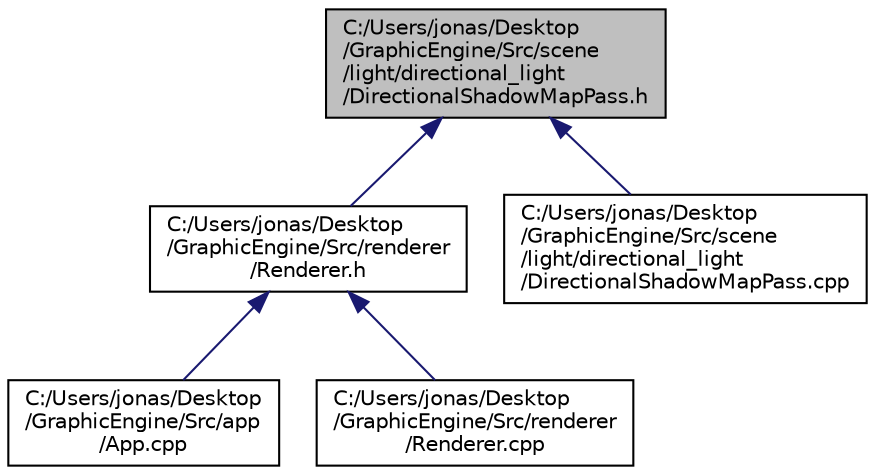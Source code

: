 digraph "C:/Users/jonas/Desktop/GraphicEngine/Src/scene/light/directional_light/DirectionalShadowMapPass.h"
{
 // INTERACTIVE_SVG=YES
 // LATEX_PDF_SIZE
  bgcolor="transparent";
  edge [fontname="Helvetica",fontsize="10",labelfontname="Helvetica",labelfontsize="10"];
  node [fontname="Helvetica",fontsize="10",shape=record];
  Node1 [label="C:/Users/jonas/Desktop\l/GraphicEngine/Src/scene\l/light/directional_light\l/DirectionalShadowMapPass.h",height=0.2,width=0.4,color="black", fillcolor="grey75", style="filled", fontcolor="black",tooltip=" "];
  Node1 -> Node2 [dir="back",color="midnightblue",fontsize="10",style="solid"];
  Node2 [label="C:/Users/jonas/Desktop\l/GraphicEngine/Src/renderer\l/Renderer.h",height=0.2,width=0.4,color="black",URL="$d3/da0/_renderer_8h.html",tooltip=" "];
  Node2 -> Node3 [dir="back",color="midnightblue",fontsize="10",style="solid"];
  Node3 [label="C:/Users/jonas/Desktop\l/GraphicEngine/Src/app\l/App.cpp",height=0.2,width=0.4,color="black",URL="$dc/db4/_app_8cpp.html",tooltip=" "];
  Node2 -> Node4 [dir="back",color="midnightblue",fontsize="10",style="solid"];
  Node4 [label="C:/Users/jonas/Desktop\l/GraphicEngine/Src/renderer\l/Renderer.cpp",height=0.2,width=0.4,color="black",URL="$da/d84/_renderer_8cpp.html",tooltip=" "];
  Node1 -> Node5 [dir="back",color="midnightblue",fontsize="10",style="solid"];
  Node5 [label="C:/Users/jonas/Desktop\l/GraphicEngine/Src/scene\l/light/directional_light\l/DirectionalShadowMapPass.cpp",height=0.2,width=0.4,color="black",URL="$dd/d62/_directional_shadow_map_pass_8cpp.html",tooltip=" "];
}
